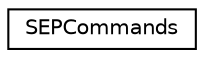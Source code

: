 digraph "Graphical Class Hierarchy"
{
 // LATEX_PDF_SIZE
  edge [fontname="Helvetica",fontsize="10",labelfontname="Helvetica",labelfontsize="10"];
  node [fontname="Helvetica",fontsize="10",shape=record];
  rankdir="LR";
  Node0 [label="SEPCommands",height=0.2,width=0.4,color="black", fillcolor="white", style="filled",URL="$structSEPCommands.html",tooltip=" "];
}
